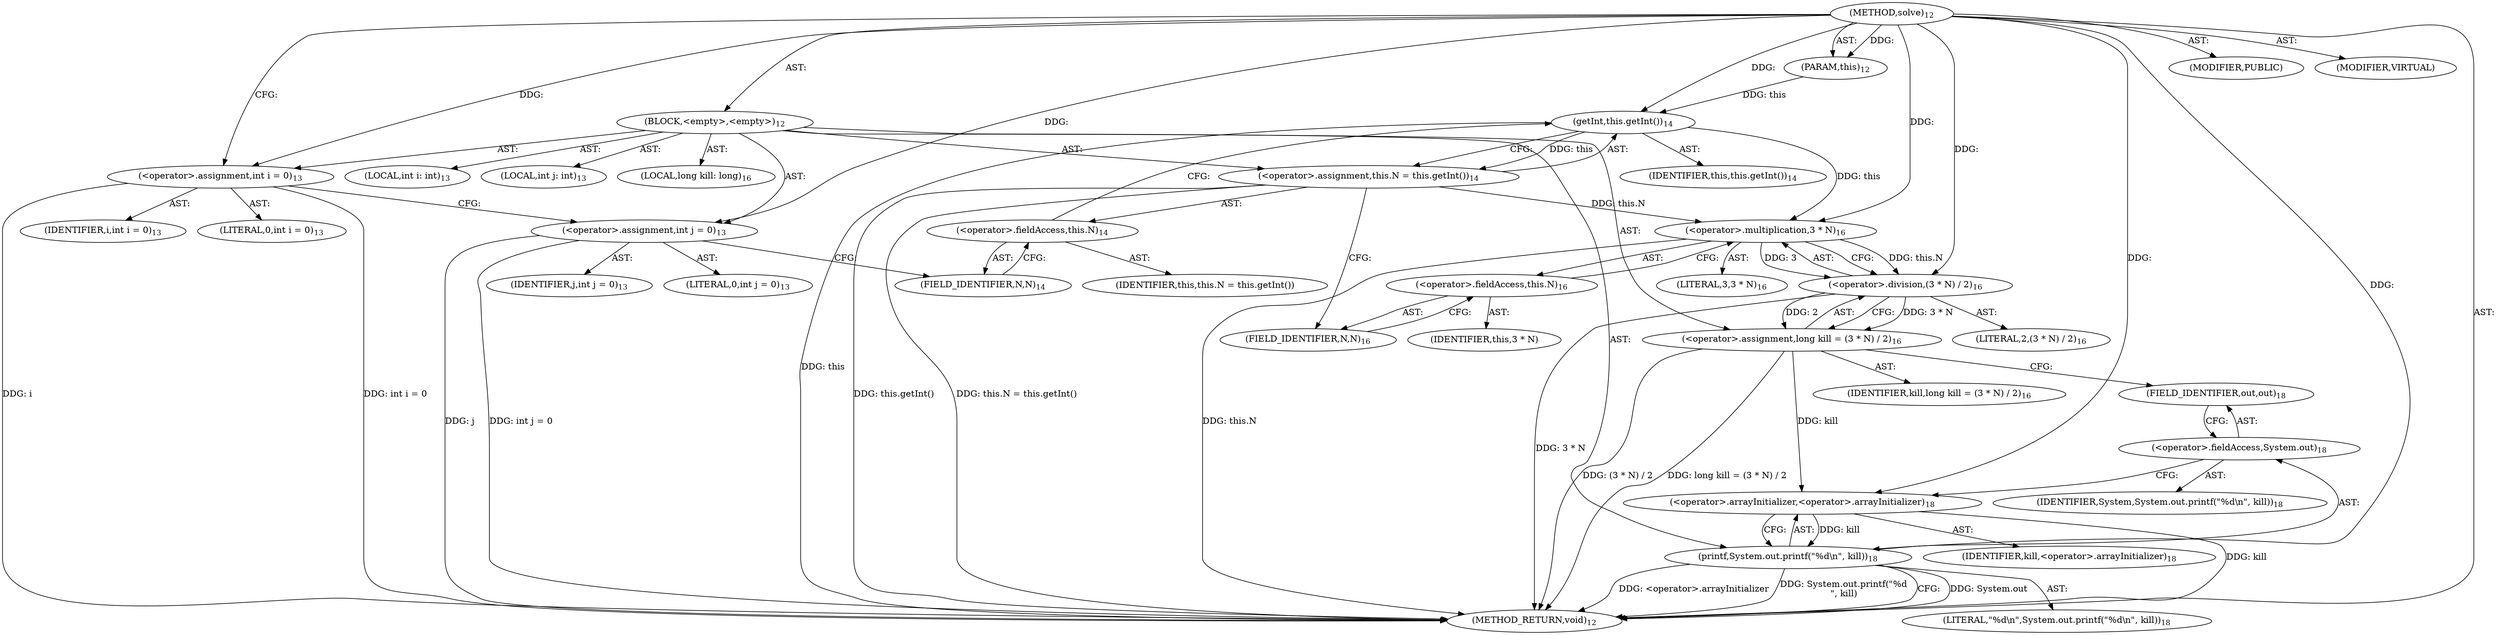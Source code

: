 digraph "solve" {  
"36" [label = <(METHOD,solve)<SUB>12</SUB>> ]
"4" [label = <(PARAM,this)<SUB>12</SUB>> ]
"37" [label = <(BLOCK,&lt;empty&gt;,&lt;empty&gt;)<SUB>12</SUB>> ]
"38" [label = <(LOCAL,int i: int)<SUB>13</SUB>> ]
"39" [label = <(LOCAL,int j: int)<SUB>13</SUB>> ]
"40" [label = <(&lt;operator&gt;.assignment,int i = 0)<SUB>13</SUB>> ]
"41" [label = <(IDENTIFIER,i,int i = 0)<SUB>13</SUB>> ]
"42" [label = <(LITERAL,0,int i = 0)<SUB>13</SUB>> ]
"43" [label = <(&lt;operator&gt;.assignment,int j = 0)<SUB>13</SUB>> ]
"44" [label = <(IDENTIFIER,j,int j = 0)<SUB>13</SUB>> ]
"45" [label = <(LITERAL,0,int j = 0)<SUB>13</SUB>> ]
"46" [label = <(&lt;operator&gt;.assignment,this.N = this.getInt())<SUB>14</SUB>> ]
"47" [label = <(&lt;operator&gt;.fieldAccess,this.N)<SUB>14</SUB>> ]
"48" [label = <(IDENTIFIER,this,this.N = this.getInt())> ]
"49" [label = <(FIELD_IDENTIFIER,N,N)<SUB>14</SUB>> ]
"50" [label = <(getInt,this.getInt())<SUB>14</SUB>> ]
"3" [label = <(IDENTIFIER,this,this.getInt())<SUB>14</SUB>> ]
"51" [label = <(LOCAL,long kill: long)<SUB>16</SUB>> ]
"52" [label = <(&lt;operator&gt;.assignment,long kill = (3 * N) / 2)<SUB>16</SUB>> ]
"53" [label = <(IDENTIFIER,kill,long kill = (3 * N) / 2)<SUB>16</SUB>> ]
"54" [label = <(&lt;operator&gt;.division,(3 * N) / 2)<SUB>16</SUB>> ]
"55" [label = <(&lt;operator&gt;.multiplication,3 * N)<SUB>16</SUB>> ]
"56" [label = <(LITERAL,3,3 * N)<SUB>16</SUB>> ]
"57" [label = <(&lt;operator&gt;.fieldAccess,this.N)<SUB>16</SUB>> ]
"58" [label = <(IDENTIFIER,this,3 * N)> ]
"59" [label = <(FIELD_IDENTIFIER,N,N)<SUB>16</SUB>> ]
"60" [label = <(LITERAL,2,(3 * N) / 2)<SUB>16</SUB>> ]
"61" [label = <(printf,System.out.printf(&quot;%d\n&quot;, kill))<SUB>18</SUB>> ]
"62" [label = <(&lt;operator&gt;.fieldAccess,System.out)<SUB>18</SUB>> ]
"63" [label = <(IDENTIFIER,System,System.out.printf(&quot;%d\n&quot;, kill))<SUB>18</SUB>> ]
"64" [label = <(FIELD_IDENTIFIER,out,out)<SUB>18</SUB>> ]
"65" [label = <(LITERAL,&quot;%d\n&quot;,System.out.printf(&quot;%d\n&quot;, kill))<SUB>18</SUB>> ]
"66" [label = <(&lt;operator&gt;.arrayInitializer,&lt;operator&gt;.arrayInitializer)<SUB>18</SUB>> ]
"67" [label = <(IDENTIFIER,kill,&lt;operator&gt;.arrayInitializer)<SUB>18</SUB>> ]
"68" [label = <(MODIFIER,PUBLIC)> ]
"69" [label = <(MODIFIER,VIRTUAL)> ]
"70" [label = <(METHOD_RETURN,void)<SUB>12</SUB>> ]
  "36" -> "4"  [ label = "AST: "] 
  "36" -> "37"  [ label = "AST: "] 
  "36" -> "68"  [ label = "AST: "] 
  "36" -> "69"  [ label = "AST: "] 
  "36" -> "70"  [ label = "AST: "] 
  "37" -> "38"  [ label = "AST: "] 
  "37" -> "39"  [ label = "AST: "] 
  "37" -> "40"  [ label = "AST: "] 
  "37" -> "43"  [ label = "AST: "] 
  "37" -> "46"  [ label = "AST: "] 
  "37" -> "51"  [ label = "AST: "] 
  "37" -> "52"  [ label = "AST: "] 
  "37" -> "61"  [ label = "AST: "] 
  "40" -> "41"  [ label = "AST: "] 
  "40" -> "42"  [ label = "AST: "] 
  "43" -> "44"  [ label = "AST: "] 
  "43" -> "45"  [ label = "AST: "] 
  "46" -> "47"  [ label = "AST: "] 
  "46" -> "50"  [ label = "AST: "] 
  "47" -> "48"  [ label = "AST: "] 
  "47" -> "49"  [ label = "AST: "] 
  "50" -> "3"  [ label = "AST: "] 
  "52" -> "53"  [ label = "AST: "] 
  "52" -> "54"  [ label = "AST: "] 
  "54" -> "55"  [ label = "AST: "] 
  "54" -> "60"  [ label = "AST: "] 
  "55" -> "56"  [ label = "AST: "] 
  "55" -> "57"  [ label = "AST: "] 
  "57" -> "58"  [ label = "AST: "] 
  "57" -> "59"  [ label = "AST: "] 
  "61" -> "62"  [ label = "AST: "] 
  "61" -> "65"  [ label = "AST: "] 
  "61" -> "66"  [ label = "AST: "] 
  "62" -> "63"  [ label = "AST: "] 
  "62" -> "64"  [ label = "AST: "] 
  "66" -> "67"  [ label = "AST: "] 
  "40" -> "43"  [ label = "CFG: "] 
  "43" -> "49"  [ label = "CFG: "] 
  "46" -> "59"  [ label = "CFG: "] 
  "52" -> "64"  [ label = "CFG: "] 
  "61" -> "70"  [ label = "CFG: "] 
  "47" -> "50"  [ label = "CFG: "] 
  "50" -> "46"  [ label = "CFG: "] 
  "54" -> "52"  [ label = "CFG: "] 
  "62" -> "66"  [ label = "CFG: "] 
  "66" -> "61"  [ label = "CFG: "] 
  "49" -> "47"  [ label = "CFG: "] 
  "55" -> "54"  [ label = "CFG: "] 
  "64" -> "62"  [ label = "CFG: "] 
  "57" -> "55"  [ label = "CFG: "] 
  "59" -> "57"  [ label = "CFG: "] 
  "36" -> "40"  [ label = "CFG: "] 
  "40" -> "70"  [ label = "DDG: i"] 
  "40" -> "70"  [ label = "DDG: int i = 0"] 
  "43" -> "70"  [ label = "DDG: j"] 
  "43" -> "70"  [ label = "DDG: int j = 0"] 
  "50" -> "70"  [ label = "DDG: this"] 
  "46" -> "70"  [ label = "DDG: this.getInt()"] 
  "46" -> "70"  [ label = "DDG: this.N = this.getInt()"] 
  "55" -> "70"  [ label = "DDG: this.N"] 
  "54" -> "70"  [ label = "DDG: 3 * N"] 
  "52" -> "70"  [ label = "DDG: (3 * N) / 2"] 
  "52" -> "70"  [ label = "DDG: long kill = (3 * N) / 2"] 
  "61" -> "70"  [ label = "DDG: System.out"] 
  "66" -> "70"  [ label = "DDG: kill"] 
  "61" -> "70"  [ label = "DDG: &lt;operator&gt;.arrayInitializer"] 
  "61" -> "70"  [ label = "DDG: System.out.printf(&quot;%d\n&quot;, kill)"] 
  "36" -> "4"  [ label = "DDG: "] 
  "36" -> "40"  [ label = "DDG: "] 
  "36" -> "43"  [ label = "DDG: "] 
  "50" -> "46"  [ label = "DDG: this"] 
  "54" -> "52"  [ label = "DDG: 3 * N"] 
  "54" -> "52"  [ label = "DDG: 2"] 
  "36" -> "61"  [ label = "DDG: "] 
  "66" -> "61"  [ label = "DDG: kill"] 
  "4" -> "50"  [ label = "DDG: this"] 
  "36" -> "50"  [ label = "DDG: "] 
  "55" -> "54"  [ label = "DDG: 3"] 
  "55" -> "54"  [ label = "DDG: this.N"] 
  "36" -> "54"  [ label = "DDG: "] 
  "52" -> "66"  [ label = "DDG: kill"] 
  "36" -> "66"  [ label = "DDG: "] 
  "36" -> "55"  [ label = "DDG: "] 
  "46" -> "55"  [ label = "DDG: this.N"] 
  "50" -> "55"  [ label = "DDG: this"] 
}
